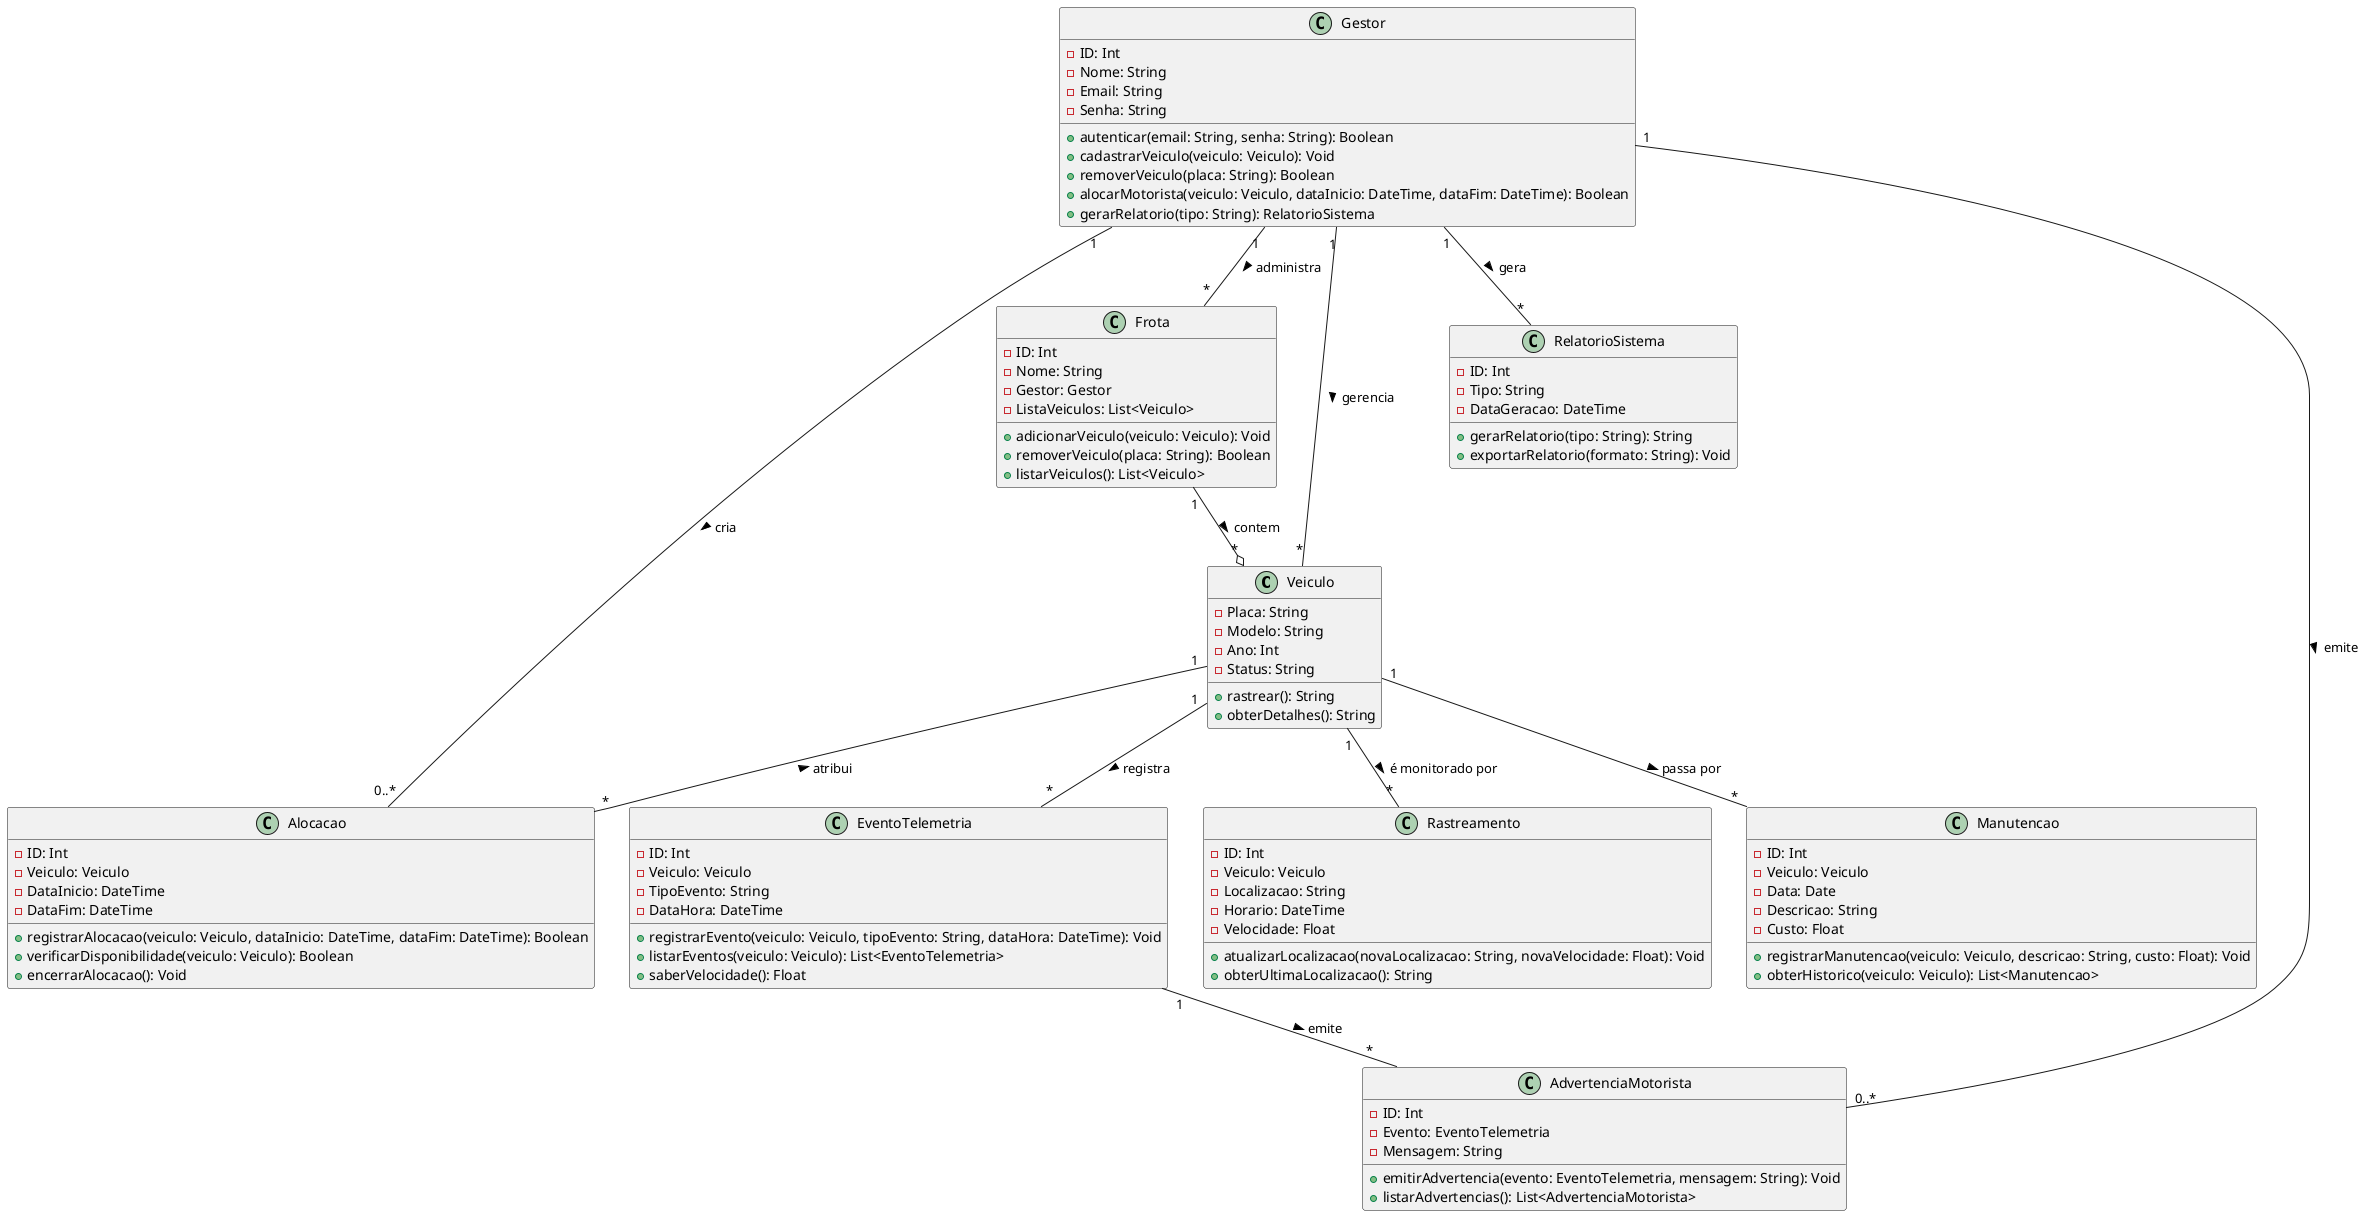 @startuml "Classe de Projeto"
hide footbox

class Veiculo {
    -Placa: String
    -Modelo: String
    -Ano: Int
    -Status: String
    +rastrear(): String
    +obterDetalhes(): String
}

class Gestor {
    -ID: Int
    -Nome: String
    -Email: String
    -Senha: String
    +autenticar(email: String, senha: String): Boolean
    +cadastrarVeiculo(veiculo: Veiculo): Void
    +removerVeiculo(placa: String): Boolean
    +alocarMotorista(veiculo: Veiculo, dataInicio: DateTime, dataFim: DateTime): Boolean
    +gerarRelatorio(tipo: String): RelatorioSistema
}

class Rastreamento {
    -ID: Int
    -Veiculo: Veiculo
    -Localizacao: String
    -Horario: DateTime
    -Velocidade: Float
    +atualizarLocalizacao(novaLocalizacao: String, novaVelocidade: Float): Void
    +obterUltimaLocalizacao(): String
}

class Manutencao {
    -ID: Int
    -Veiculo: Veiculo
    -Data: Date
    -Descricao: String
    -Custo: Float
    +registrarManutencao(veiculo: Veiculo, descricao: String, custo: Float): Void
    +obterHistorico(veiculo: Veiculo): List<Manutencao>
}

class Alocacao {
    -ID: Int
    -Veiculo: Veiculo
    -DataInicio: DateTime
    -DataFim: DateTime
    +registrarAlocacao(veiculo: Veiculo, dataInicio: DateTime, dataFim: DateTime): Boolean
    +verificarDisponibilidade(veiculo: Veiculo): Boolean
    +encerrarAlocacao(): Void
}

class EventoTelemetria {
    -ID: Int
    -Veiculo: Veiculo
    -TipoEvento: String
    -DataHora: DateTime
    +registrarEvento(veiculo: Veiculo, tipoEvento: String, dataHora: DateTime): Void
    +listarEventos(veiculo: Veiculo): List<EventoTelemetria>
    +saberVelocidade(): Float
}

class AdvertenciaMotorista {
    -ID: Int
    -Evento: EventoTelemetria
    -Mensagem: String
    +emitirAdvertencia(evento: EventoTelemetria, mensagem: String): Void
    +listarAdvertencias(): List<AdvertenciaMotorista>
}

class RelatorioSistema {
    -ID: Int
    -Tipo: String
    -DataGeracao: DateTime
    +gerarRelatorio(tipo: String): String
    +exportarRelatorio(formato: String): Void
}

class Frota {
    -ID: Int
    -Nome: String
    -Gestor: Gestor
    -ListaVeiculos: List<Veiculo>
    +adicionarVeiculo(veiculo: Veiculo): Void
    +removerVeiculo(placa: String): Boolean
    +listarVeiculos(): List<Veiculo>
}

Gestor "1" -- "*" Veiculo: gerencia >
Gestor "1" -- "*" Frota: administra >
Gestor "1" -- "0..*" AdvertenciaMotorista: emite >
Gestor "1" -- "0..*" Alocacao: cria >
Frota "1" --o "*" Veiculo: contem >
Veiculo "1" -- "*" Rastreamento:  é monitorado por >
Veiculo "1" -- "*" Manutencao: passa por >
Veiculo "1" -- "*" Alocacao: < atribui
Veiculo "1" -- "*" EventoTelemetria:  registra >
EventoTelemetria "1" -- "*" AdvertenciaMotorista: emite >
Gestor "1" -- "*" RelatorioSistema: gera >

@enduml

